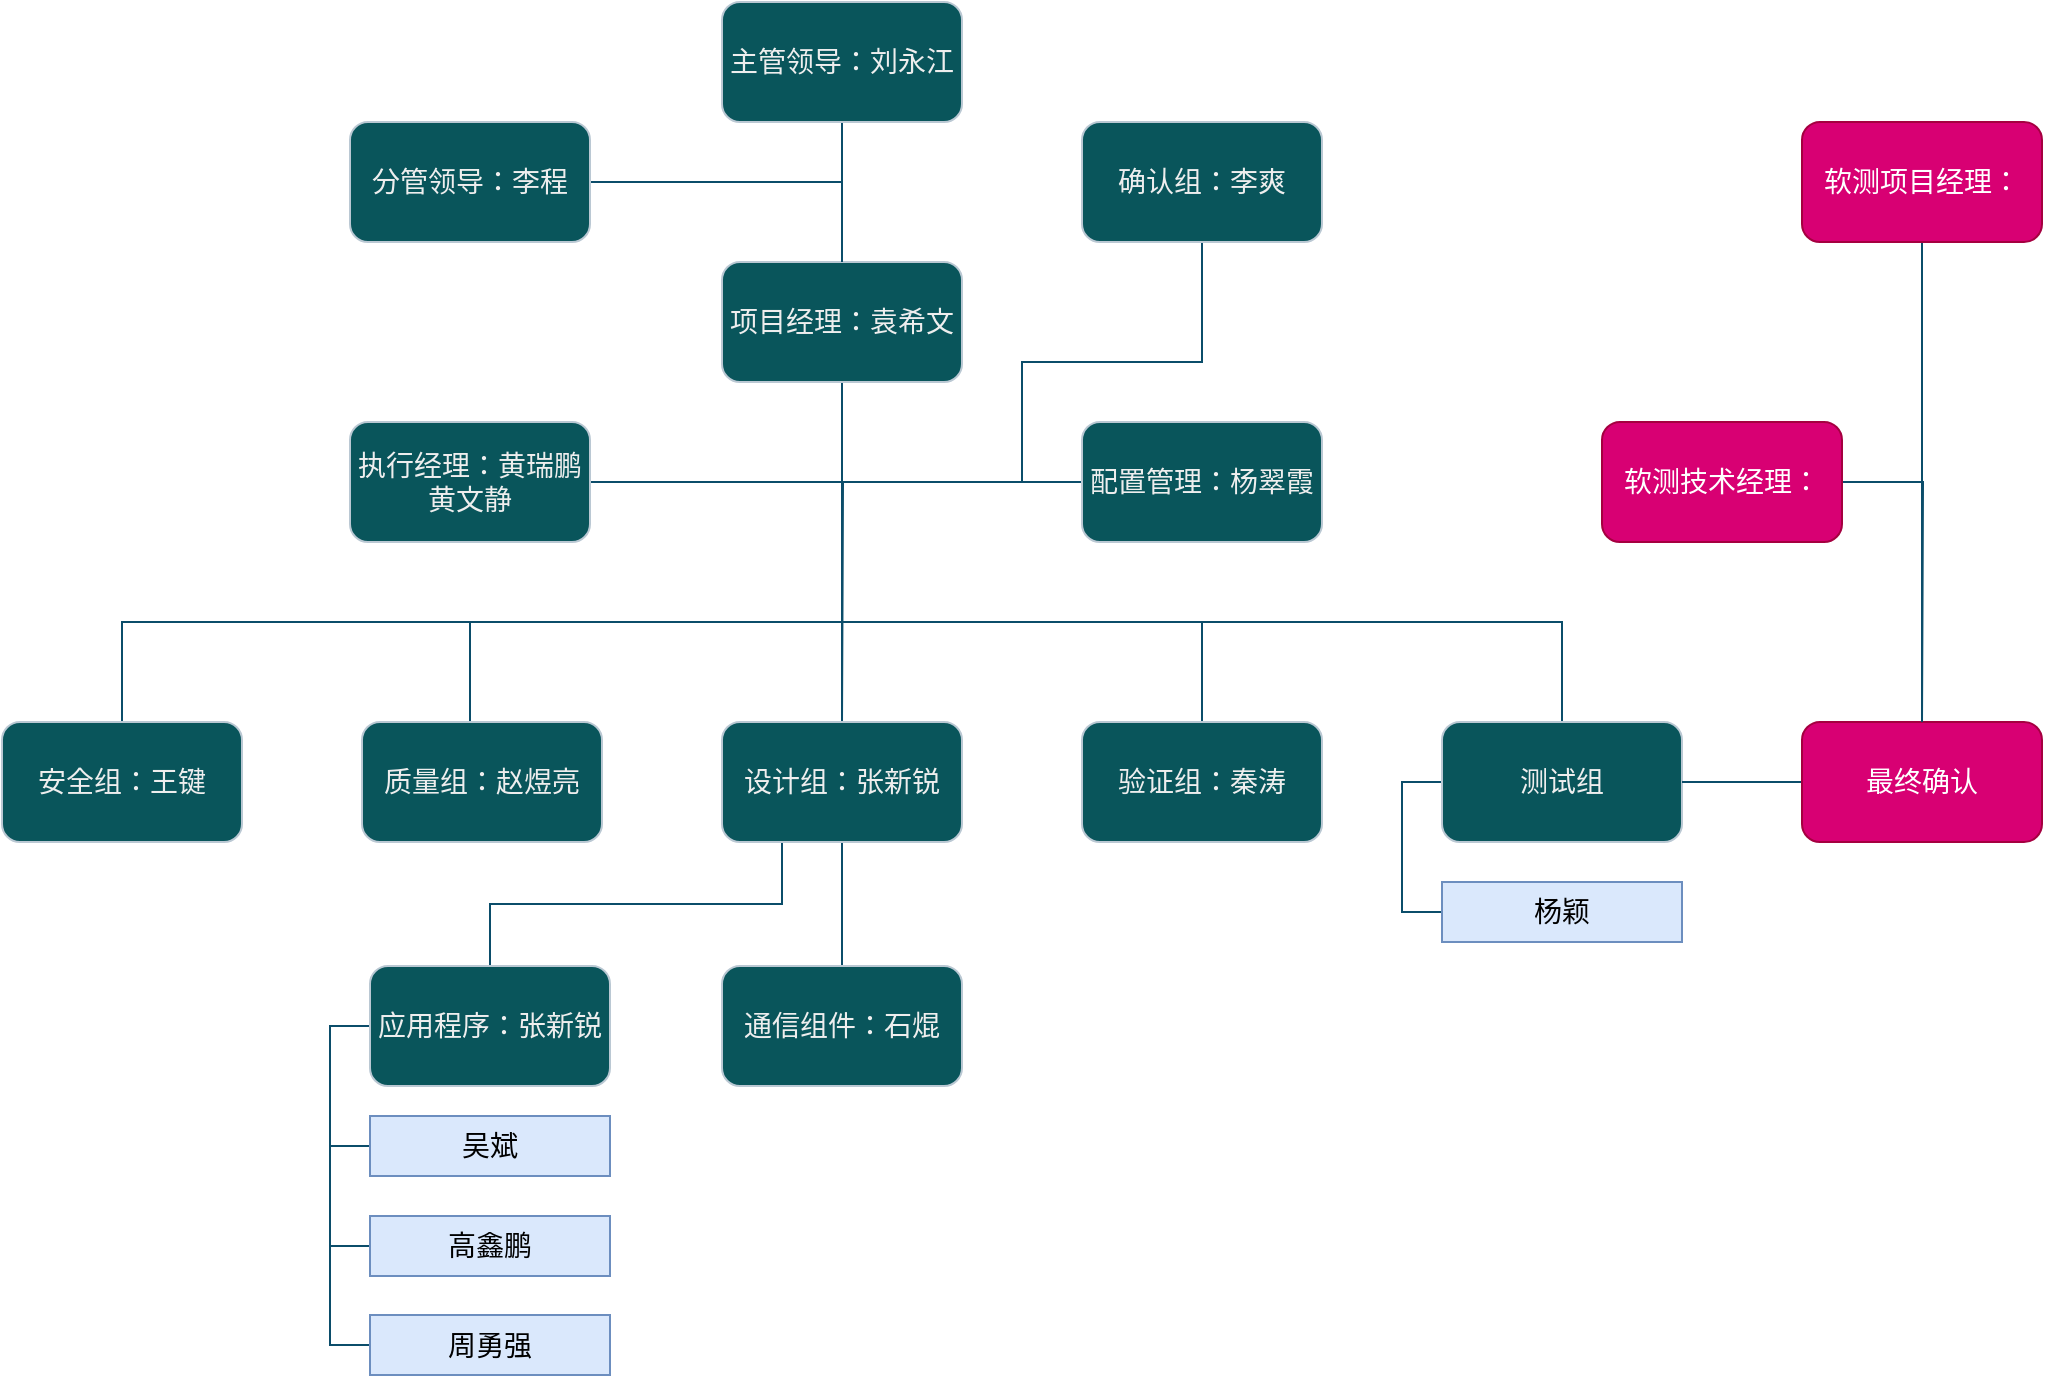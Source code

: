 <mxfile version="22.0.8" type="github">
  <diagram name="Page-1" id="6m90D161MwOEndjrrJKq">
    <mxGraphModel dx="1482" dy="789" grid="1" gridSize="10" guides="1" tooltips="1" connect="1" arrows="1" fold="1" page="1" pageScale="1" pageWidth="827" pageHeight="1169" math="0" shadow="0">
      <root>
        <mxCell id="0" />
        <mxCell id="1" parent="0" />
        <mxCell id="KWfcdTpOeOkW_hHO3nyc-1" style="edgeStyle=orthogonalEdgeStyle;rounded=0;orthogonalLoop=1;jettySize=auto;html=1;exitX=0.5;exitY=1;exitDx=0;exitDy=0;strokeColor=#0B4D6A;endArrow=none;endFill=0;labelBackgroundColor=none;fontColor=default;fontSize=14;" edge="1" parent="1" source="KWfcdTpOeOkW_hHO3nyc-2" target="KWfcdTpOeOkW_hHO3nyc-8">
          <mxGeometry relative="1" as="geometry" />
        </mxCell>
        <mxCell id="KWfcdTpOeOkW_hHO3nyc-2" value="主管领导：刘永江" style="rounded=1;whiteSpace=wrap;html=1;labelBackgroundColor=none;fillColor=#09555B;strokeColor=#BAC8D3;fontColor=#EEEEEE;fontSize=14;" vertex="1" parent="1">
          <mxGeometry x="360" y="30" width="120" height="60" as="geometry" />
        </mxCell>
        <mxCell id="KWfcdTpOeOkW_hHO3nyc-3" style="edgeStyle=orthogonalEdgeStyle;rounded=0;orthogonalLoop=1;jettySize=auto;html=1;exitX=0.5;exitY=1;exitDx=0;exitDy=0;strokeColor=#0B4D6A;fontSize=14;endArrow=none;endFill=0;" edge="1" parent="1" source="KWfcdTpOeOkW_hHO3nyc-8" target="KWfcdTpOeOkW_hHO3nyc-24">
          <mxGeometry relative="1" as="geometry" />
        </mxCell>
        <mxCell id="KWfcdTpOeOkW_hHO3nyc-4" style="edgeStyle=orthogonalEdgeStyle;rounded=0;orthogonalLoop=1;jettySize=auto;html=1;exitX=0.5;exitY=1;exitDx=0;exitDy=0;entryX=0.5;entryY=0;entryDx=0;entryDy=0;strokeColor=#0B4D6A;labelBackgroundColor=none;endArrow=none;endFill=0;fontSize=14;" edge="1" parent="1" source="KWfcdTpOeOkW_hHO3nyc-8" target="KWfcdTpOeOkW_hHO3nyc-18">
          <mxGeometry relative="1" as="geometry">
            <Array as="points">
              <mxPoint x="420" y="340" />
              <mxPoint x="234" y="340" />
            </Array>
          </mxGeometry>
        </mxCell>
        <mxCell id="KWfcdTpOeOkW_hHO3nyc-5" style="edgeStyle=orthogonalEdgeStyle;rounded=0;orthogonalLoop=1;jettySize=auto;html=1;exitX=0.5;exitY=1;exitDx=0;exitDy=0;entryX=0.5;entryY=0;entryDx=0;entryDy=0;strokeColor=#0B4D6A;labelBackgroundColor=none;endArrow=none;endFill=0;fontSize=14;" edge="1" parent="1" source="KWfcdTpOeOkW_hHO3nyc-8" target="KWfcdTpOeOkW_hHO3nyc-17">
          <mxGeometry relative="1" as="geometry">
            <Array as="points">
              <mxPoint x="420" y="340" />
              <mxPoint x="60" y="340" />
            </Array>
          </mxGeometry>
        </mxCell>
        <mxCell id="KWfcdTpOeOkW_hHO3nyc-6" style="edgeStyle=orthogonalEdgeStyle;rounded=0;orthogonalLoop=1;jettySize=auto;html=1;exitX=0.5;exitY=1;exitDx=0;exitDy=0;entryX=0.5;entryY=0;entryDx=0;entryDy=0;strokeColor=#0B4D6A;labelBackgroundColor=none;endArrow=none;endFill=0;fontSize=14;" edge="1" parent="1" source="KWfcdTpOeOkW_hHO3nyc-8" target="KWfcdTpOeOkW_hHO3nyc-25">
          <mxGeometry relative="1" as="geometry">
            <Array as="points">
              <mxPoint x="420" y="340" />
              <mxPoint x="600" y="340" />
            </Array>
          </mxGeometry>
        </mxCell>
        <mxCell id="KWfcdTpOeOkW_hHO3nyc-7" style="edgeStyle=orthogonalEdgeStyle;rounded=0;orthogonalLoop=1;jettySize=auto;html=1;exitX=0.5;exitY=1;exitDx=0;exitDy=0;strokeColor=#0B4D6A;labelBackgroundColor=none;endArrow=none;endFill=0;fontSize=14;" edge="1" parent="1" source="KWfcdTpOeOkW_hHO3nyc-8" target="KWfcdTpOeOkW_hHO3nyc-28">
          <mxGeometry relative="1" as="geometry">
            <Array as="points">
              <mxPoint x="420" y="340" />
              <mxPoint x="780" y="340" />
            </Array>
          </mxGeometry>
        </mxCell>
        <mxCell id="KWfcdTpOeOkW_hHO3nyc-8" value="项目经理：袁希文" style="rounded=1;whiteSpace=wrap;html=1;labelBackgroundColor=none;fillColor=#09555B;strokeColor=#BAC8D3;fontColor=#EEEEEE;fontSize=14;" vertex="1" parent="1">
          <mxGeometry x="360" y="160" width="120" height="60" as="geometry" />
        </mxCell>
        <mxCell id="KWfcdTpOeOkW_hHO3nyc-9" style="edgeStyle=orthogonalEdgeStyle;rounded=0;orthogonalLoop=1;jettySize=auto;html=1;exitX=1;exitY=0.5;exitDx=0;exitDy=0;entryX=0.5;entryY=0;entryDx=0;entryDy=0;strokeColor=#0B4D6A;endArrow=none;endFill=0;labelBackgroundColor=none;fontColor=default;fontSize=14;" edge="1" parent="1" source="KWfcdTpOeOkW_hHO3nyc-10" target="KWfcdTpOeOkW_hHO3nyc-8">
          <mxGeometry relative="1" as="geometry" />
        </mxCell>
        <mxCell id="KWfcdTpOeOkW_hHO3nyc-10" value="分管领导：李程" style="rounded=1;whiteSpace=wrap;html=1;strokeColor=#BAC8D3;fontColor=#EEEEEE;fillColor=#09555B;labelBackgroundColor=none;fontSize=14;" vertex="1" parent="1">
          <mxGeometry x="174" y="90" width="120" height="60" as="geometry" />
        </mxCell>
        <mxCell id="KWfcdTpOeOkW_hHO3nyc-11" style="edgeStyle=orthogonalEdgeStyle;rounded=0;orthogonalLoop=1;jettySize=auto;html=1;exitX=1;exitY=0.5;exitDx=0;exitDy=0;entryX=0.5;entryY=0;entryDx=0;entryDy=0;strokeColor=#0B4D6A;fontSize=14;labelBackgroundColor=none;endArrow=none;endFill=0;" edge="1" parent="1" source="KWfcdTpOeOkW_hHO3nyc-12" target="KWfcdTpOeOkW_hHO3nyc-24">
          <mxGeometry relative="1" as="geometry" />
        </mxCell>
        <mxCell id="KWfcdTpOeOkW_hHO3nyc-12" value="执行经理：黄瑞鹏黄文静" style="rounded=1;whiteSpace=wrap;html=1;strokeColor=#BAC8D3;fontColor=#EEEEEE;fillColor=#09555B;labelBackgroundColor=none;fontSize=14;" vertex="1" parent="1">
          <mxGeometry x="174" y="240" width="120" height="60" as="geometry" />
        </mxCell>
        <mxCell id="KWfcdTpOeOkW_hHO3nyc-13" style="edgeStyle=orthogonalEdgeStyle;rounded=0;orthogonalLoop=1;jettySize=auto;html=1;exitX=0.5;exitY=1;exitDx=0;exitDy=0;entryX=0.5;entryY=0;entryDx=0;entryDy=0;strokeColor=#0B4D6A;fontSize=14;endArrow=none;endFill=0;" edge="1" parent="1" source="KWfcdTpOeOkW_hHO3nyc-14" target="KWfcdTpOeOkW_hHO3nyc-24">
          <mxGeometry relative="1" as="geometry">
            <Array as="points">
              <mxPoint x="600" y="210" />
              <mxPoint x="510" y="210" />
              <mxPoint x="510" y="270" />
              <mxPoint x="420" y="270" />
            </Array>
          </mxGeometry>
        </mxCell>
        <mxCell id="KWfcdTpOeOkW_hHO3nyc-14" value="确认组：李爽" style="rounded=1;whiteSpace=wrap;html=1;strokeColor=#BAC8D3;fontColor=#EEEEEE;fillColor=#09555B;labelBackgroundColor=none;fontSize=14;" vertex="1" parent="1">
          <mxGeometry x="540" y="90" width="120" height="60" as="geometry" />
        </mxCell>
        <mxCell id="KWfcdTpOeOkW_hHO3nyc-15" style="edgeStyle=orthogonalEdgeStyle;rounded=0;orthogonalLoop=1;jettySize=auto;html=1;exitX=0;exitY=0.5;exitDx=0;exitDy=0;strokeColor=#0B4D6A;labelBackgroundColor=none;endArrow=none;endFill=0;fontSize=14;" edge="1" parent="1" source="KWfcdTpOeOkW_hHO3nyc-16">
          <mxGeometry relative="1" as="geometry">
            <mxPoint x="420" y="390.0" as="targetPoint" />
          </mxGeometry>
        </mxCell>
        <mxCell id="KWfcdTpOeOkW_hHO3nyc-16" value="配置管理：杨翠霞" style="rounded=1;whiteSpace=wrap;html=1;strokeColor=#BAC8D3;fontColor=#EEEEEE;fillColor=#09555B;labelBackgroundColor=none;fontSize=14;" vertex="1" parent="1">
          <mxGeometry x="540" y="240" width="120" height="60" as="geometry" />
        </mxCell>
        <mxCell id="KWfcdTpOeOkW_hHO3nyc-17" value="安全组：王键" style="rounded=1;whiteSpace=wrap;html=1;strokeColor=#BAC8D3;fontColor=#EEEEEE;fillColor=#09555B;labelBackgroundColor=none;fontSize=14;" vertex="1" parent="1">
          <mxGeometry y="390" width="120" height="60" as="geometry" />
        </mxCell>
        <mxCell id="KWfcdTpOeOkW_hHO3nyc-18" value="质量组：赵煜亮" style="rounded=1;whiteSpace=wrap;html=1;strokeColor=#BAC8D3;fontColor=#EEEEEE;fillColor=#09555B;labelBackgroundColor=none;fontSize=14;" vertex="1" parent="1">
          <mxGeometry x="180" y="390" width="120" height="60" as="geometry" />
        </mxCell>
        <mxCell id="KWfcdTpOeOkW_hHO3nyc-19" style="edgeStyle=orthogonalEdgeStyle;rounded=0;orthogonalLoop=1;jettySize=auto;html=1;exitX=0;exitY=0.5;exitDx=0;exitDy=0;entryX=0;entryY=0.5;entryDx=0;entryDy=0;strokeColor=#0B4D6A;labelBackgroundColor=none;endArrow=none;endFill=0;fontSize=14;" edge="1" parent="1" source="KWfcdTpOeOkW_hHO3nyc-40" target="KWfcdTpOeOkW_hHO3nyc-35">
          <mxGeometry relative="1" as="geometry" />
        </mxCell>
        <mxCell id="KWfcdTpOeOkW_hHO3nyc-20" style="edgeStyle=orthogonalEdgeStyle;rounded=0;orthogonalLoop=1;jettySize=auto;html=1;exitX=0;exitY=0.5;exitDx=0;exitDy=0;entryX=0;entryY=0.5;entryDx=0;entryDy=0;strokeColor=#0B4D6A;labelBackgroundColor=none;endArrow=none;endFill=0;fontSize=14;" edge="1" parent="1" source="KWfcdTpOeOkW_hHO3nyc-40" target="KWfcdTpOeOkW_hHO3nyc-36">
          <mxGeometry relative="1" as="geometry" />
        </mxCell>
        <mxCell id="KWfcdTpOeOkW_hHO3nyc-21" style="edgeStyle=orthogonalEdgeStyle;rounded=0;orthogonalLoop=1;jettySize=auto;html=1;exitX=0;exitY=0.5;exitDx=0;exitDy=0;entryX=0;entryY=0.5;entryDx=0;entryDy=0;strokeColor=#0B4D6A;labelBackgroundColor=none;endArrow=none;endFill=0;fontSize=14;" edge="1" parent="1" source="KWfcdTpOeOkW_hHO3nyc-40" target="KWfcdTpOeOkW_hHO3nyc-37">
          <mxGeometry relative="1" as="geometry" />
        </mxCell>
        <mxCell id="KWfcdTpOeOkW_hHO3nyc-22" style="edgeStyle=orthogonalEdgeStyle;rounded=0;orthogonalLoop=1;jettySize=auto;html=1;exitX=0.5;exitY=1;exitDx=0;exitDy=0;entryX=0.5;entryY=0;entryDx=0;entryDy=0;strokeColor=#0B4D6A;labelBackgroundColor=none;endArrow=none;fontSize=14;endFill=0;" edge="1" parent="1" source="KWfcdTpOeOkW_hHO3nyc-24" target="KWfcdTpOeOkW_hHO3nyc-41">
          <mxGeometry relative="1" as="geometry" />
        </mxCell>
        <mxCell id="KWfcdTpOeOkW_hHO3nyc-23" style="edgeStyle=orthogonalEdgeStyle;rounded=0;orthogonalLoop=1;jettySize=auto;html=1;exitX=0.25;exitY=1;exitDx=0;exitDy=0;entryX=0.5;entryY=0;entryDx=0;entryDy=0;strokeColor=#0B4D6A;labelBackgroundColor=none;endArrow=none;fontSize=14;endFill=0;" edge="1" parent="1" source="KWfcdTpOeOkW_hHO3nyc-24" target="KWfcdTpOeOkW_hHO3nyc-40">
          <mxGeometry relative="1" as="geometry" />
        </mxCell>
        <mxCell id="KWfcdTpOeOkW_hHO3nyc-24" value="设计组：张新锐" style="rounded=1;whiteSpace=wrap;html=1;strokeColor=#BAC8D3;fontColor=#EEEEEE;fillColor=#09555B;labelBackgroundColor=none;fontSize=14;" vertex="1" parent="1">
          <mxGeometry x="360" y="390" width="120" height="60" as="geometry" />
        </mxCell>
        <mxCell id="KWfcdTpOeOkW_hHO3nyc-25" value="验证组：秦涛" style="rounded=1;whiteSpace=wrap;html=1;strokeColor=#BAC8D3;fontColor=#EEEEEE;fillColor=#09555B;labelBackgroundColor=none;fontSize=14;" vertex="1" parent="1">
          <mxGeometry x="540" y="390" width="120" height="60" as="geometry" />
        </mxCell>
        <mxCell id="KWfcdTpOeOkW_hHO3nyc-26" style="edgeStyle=orthogonalEdgeStyle;rounded=0;orthogonalLoop=1;jettySize=auto;html=1;exitX=0;exitY=0.5;exitDx=0;exitDy=0;entryX=0;entryY=0.5;entryDx=0;entryDy=0;strokeColor=#0B4D6A;labelBackgroundColor=none;endArrow=none;fontSize=14;endFill=0;" edge="1" parent="1" source="KWfcdTpOeOkW_hHO3nyc-28" target="KWfcdTpOeOkW_hHO3nyc-38">
          <mxGeometry relative="1" as="geometry" />
        </mxCell>
        <mxCell id="KWfcdTpOeOkW_hHO3nyc-28" value="测试组" style="rounded=1;whiteSpace=wrap;html=1;strokeColor=#BAC8D3;fontColor=#EEEEEE;fillColor=#09555B;labelBackgroundColor=none;fontSize=14;" vertex="1" parent="1">
          <mxGeometry x="720" y="390" width="120" height="60" as="geometry" />
        </mxCell>
        <mxCell id="KWfcdTpOeOkW_hHO3nyc-29" style="edgeStyle=orthogonalEdgeStyle;rounded=0;orthogonalLoop=1;jettySize=auto;html=1;exitX=0;exitY=0.5;exitDx=0;exitDy=0;strokeColor=#0B4D6A;labelBackgroundColor=none;endArrow=none;endFill=0;fontSize=14;" edge="1" parent="1" source="KWfcdTpOeOkW_hHO3nyc-30" target="KWfcdTpOeOkW_hHO3nyc-28">
          <mxGeometry relative="1" as="geometry" />
        </mxCell>
        <mxCell id="KWfcdTpOeOkW_hHO3nyc-30" value="最终确认" style="rounded=1;whiteSpace=wrap;html=1;strokeColor=#A50040;fontColor=#ffffff;fillColor=#d80073;labelBackgroundColor=none;fontSize=14;" vertex="1" parent="1">
          <mxGeometry x="900" y="390" width="120" height="60" as="geometry" />
        </mxCell>
        <mxCell id="KWfcdTpOeOkW_hHO3nyc-31" style="edgeStyle=orthogonalEdgeStyle;rounded=0;orthogonalLoop=1;jettySize=auto;html=1;exitX=1;exitY=0.5;exitDx=0;exitDy=0;strokeColor=#0B4D6A;labelBackgroundColor=none;endArrow=none;endFill=0;fontSize=14;" edge="1" parent="1" source="KWfcdTpOeOkW_hHO3nyc-32">
          <mxGeometry relative="1" as="geometry">
            <mxPoint x="960" y="390.0" as="targetPoint" />
          </mxGeometry>
        </mxCell>
        <mxCell id="KWfcdTpOeOkW_hHO3nyc-32" value="软测技术经理：" style="rounded=1;whiteSpace=wrap;html=1;strokeColor=#A50040;fontColor=#ffffff;fillColor=#d80073;labelBackgroundColor=none;fontSize=14;" vertex="1" parent="1">
          <mxGeometry x="800" y="240" width="120" height="60" as="geometry" />
        </mxCell>
        <mxCell id="KWfcdTpOeOkW_hHO3nyc-33" style="edgeStyle=orthogonalEdgeStyle;rounded=0;orthogonalLoop=1;jettySize=auto;html=1;exitX=0.5;exitY=1;exitDx=0;exitDy=0;strokeColor=#0B4D6A;labelBackgroundColor=none;endArrow=none;endFill=0;fontSize=14;" edge="1" parent="1" source="KWfcdTpOeOkW_hHO3nyc-34" target="KWfcdTpOeOkW_hHO3nyc-30">
          <mxGeometry relative="1" as="geometry" />
        </mxCell>
        <mxCell id="KWfcdTpOeOkW_hHO3nyc-34" value="软测项目经理：" style="rounded=1;whiteSpace=wrap;html=1;strokeColor=#A50040;fontColor=#ffffff;fillColor=#d80073;labelBackgroundColor=none;fontSize=14;" vertex="1" parent="1">
          <mxGeometry x="900" y="90" width="120" height="60" as="geometry" />
        </mxCell>
        <mxCell id="KWfcdTpOeOkW_hHO3nyc-35" value="吴斌" style="rounded=0;whiteSpace=wrap;html=1;strokeColor=#6c8ebf;fillColor=#dae8fc;fontSize=14;" vertex="1" parent="1">
          <mxGeometry x="184" y="587" width="120" height="30" as="geometry" />
        </mxCell>
        <mxCell id="KWfcdTpOeOkW_hHO3nyc-36" value="高鑫鹏" style="rounded=0;whiteSpace=wrap;html=1;strokeColor=#6c8ebf;fillColor=#dae8fc;fontSize=14;" vertex="1" parent="1">
          <mxGeometry x="184" y="637" width="120" height="30" as="geometry" />
        </mxCell>
        <mxCell id="KWfcdTpOeOkW_hHO3nyc-37" value="周勇强" style="rounded=0;whiteSpace=wrap;html=1;strokeColor=#6c8ebf;fillColor=#dae8fc;fontSize=14;" vertex="1" parent="1">
          <mxGeometry x="184" y="686.5" width="120" height="30" as="geometry" />
        </mxCell>
        <mxCell id="KWfcdTpOeOkW_hHO3nyc-38" value="杨颖" style="rounded=0;whiteSpace=wrap;html=1;strokeColor=#6c8ebf;fillColor=#dae8fc;fontSize=14;" vertex="1" parent="1">
          <mxGeometry x="720" y="470" width="120" height="30" as="geometry" />
        </mxCell>
        <mxCell id="KWfcdTpOeOkW_hHO3nyc-40" value="应用程序：张新锐" style="rounded=1;whiteSpace=wrap;html=1;strokeColor=#BAC8D3;fontColor=#EEEEEE;fillColor=#09555B;labelBackgroundColor=none;fontSize=14;" vertex="1" parent="1">
          <mxGeometry x="184" y="512" width="120" height="60" as="geometry" />
        </mxCell>
        <mxCell id="KWfcdTpOeOkW_hHO3nyc-41" value="通信组件：石焜" style="rounded=1;whiteSpace=wrap;html=1;strokeColor=#BAC8D3;fontColor=#EEEEEE;fillColor=#09555B;labelBackgroundColor=none;fontSize=14;" vertex="1" parent="1">
          <mxGeometry x="360" y="512" width="120" height="60" as="geometry" />
        </mxCell>
      </root>
    </mxGraphModel>
  </diagram>
</mxfile>
